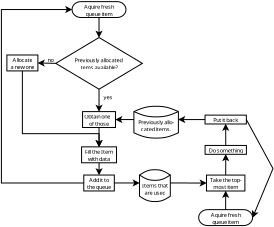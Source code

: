 <?xml version="1.0" encoding="UTF-8"?>
<dia:diagram xmlns:dia="http://www.lysator.liu.se/~alla/dia/">
  <dia:layer name="Background" visible="true" active="true">
    <dia:object type="Flowchart - Box" version="0" id="O0">
      <dia:attribute name="obj_pos">
        <dia:point val="1.716,5.905"/>
      </dia:attribute>
      <dia:attribute name="obj_bb">
        <dia:rectangle val="1.701,5.89;3.378,6.716"/>
      </dia:attribute>
      <dia:attribute name="elem_corner">
        <dia:point val="1.716,5.905"/>
      </dia:attribute>
      <dia:attribute name="elem_width">
        <dia:real val="1.647"/>
      </dia:attribute>
      <dia:attribute name="elem_height">
        <dia:real val="0.796"/>
      </dia:attribute>
      <dia:attribute name="border_width">
        <dia:real val="0.03"/>
      </dia:attribute>
      <dia:attribute name="show_background">
        <dia:boolean val="true"/>
      </dia:attribute>
      <dia:attribute name="padding">
        <dia:real val="0.03"/>
      </dia:attribute>
      <dia:attribute name="text">
        <dia:composite type="text">
          <dia:attribute name="string">
            <dia:string>#Obtain one
of those#</dia:string>
          </dia:attribute>
          <dia:attribute name="font">
            <dia:font family="sans" style="0" name="Helvetica"/>
          </dia:attribute>
          <dia:attribute name="height">
            <dia:real val="0.353"/>
          </dia:attribute>
          <dia:attribute name="pos">
            <dia:point val="2.539,6.213"/>
          </dia:attribute>
          <dia:attribute name="color">
            <dia:color val="#000000"/>
          </dia:attribute>
          <dia:attribute name="alignment">
            <dia:enum val="1"/>
          </dia:attribute>
        </dia:composite>
      </dia:attribute>
    </dia:object>
    <dia:object type="Flowchart - Terminal" version="1" id="O1">
      <dia:attribute name="obj_pos">
        <dia:point val="1.191,0.405"/>
      </dia:attribute>
      <dia:attribute name="obj_bb">
        <dia:rectangle val="1.176,0.39;3.902,1.215"/>
      </dia:attribute>
      <dia:attribute name="meta">
        <dia:composite type="dict"/>
      </dia:attribute>
      <dia:attribute name="elem_corner">
        <dia:point val="1.191,0.405"/>
      </dia:attribute>
      <dia:attribute name="elem_width">
        <dia:real val="2.696"/>
      </dia:attribute>
      <dia:attribute name="elem_height">
        <dia:real val="0.796"/>
      </dia:attribute>
      <dia:attribute name="line_width">
        <dia:real val="0.03"/>
      </dia:attribute>
      <dia:attribute name="line_colour">
        <dia:color val="#000000"/>
      </dia:attribute>
      <dia:attribute name="fill_colour">
        <dia:color val="#ffffff"/>
      </dia:attribute>
      <dia:attribute name="show_background">
        <dia:boolean val="true"/>
      </dia:attribute>
      <dia:attribute name="line_style">
        <dia:enum val="0"/>
        <dia:real val="1"/>
      </dia:attribute>
      <dia:attribute name="padding">
        <dia:real val="0.03"/>
      </dia:attribute>
      <dia:attribute name="text">
        <dia:composite type="text">
          <dia:attribute name="string">
            <dia:string>#Aquire fresh
queue item#</dia:string>
          </dia:attribute>
          <dia:attribute name="font">
            <dia:font family="sans" style="0" name="Helvetica"/>
          </dia:attribute>
          <dia:attribute name="height">
            <dia:real val="0.353"/>
          </dia:attribute>
          <dia:attribute name="pos">
            <dia:point val="2.539,0.714"/>
          </dia:attribute>
          <dia:attribute name="color">
            <dia:color val="#000000"/>
          </dia:attribute>
          <dia:attribute name="alignment">
            <dia:enum val="1"/>
          </dia:attribute>
        </dia:composite>
      </dia:attribute>
      <dia:attribute name="flip_horizontal">
        <dia:boolean val="false"/>
      </dia:attribute>
      <dia:attribute name="flip_vertical">
        <dia:boolean val="false"/>
      </dia:attribute>
      <dia:attribute name="subscale">
        <dia:real val="1"/>
      </dia:attribute>
    </dia:object>
    <dia:object type="Flowchart - Diamond" version="0" id="O2">
      <dia:attribute name="obj_pos">
        <dia:point val="0.374,2.201"/>
      </dia:attribute>
      <dia:attribute name="obj_bb">
        <dia:rectangle val="0.359,2.186;4.72,4.799"/>
      </dia:attribute>
      <dia:attribute name="elem_corner">
        <dia:point val="0.374,2.201"/>
      </dia:attribute>
      <dia:attribute name="elem_width">
        <dia:real val="4.331"/>
      </dia:attribute>
      <dia:attribute name="elem_height">
        <dia:real val="2.584"/>
      </dia:attribute>
      <dia:attribute name="border_width">
        <dia:real val="0.03"/>
      </dia:attribute>
      <dia:attribute name="show_background">
        <dia:boolean val="true"/>
      </dia:attribute>
      <dia:attribute name="padding">
        <dia:real val="0.03"/>
      </dia:attribute>
      <dia:attribute name="text">
        <dia:composite type="text">
          <dia:attribute name="string">
            <dia:string>#Previously allocated 
tems available?#</dia:string>
          </dia:attribute>
          <dia:attribute name="font">
            <dia:font family="sans" style="0" name="Helvetica"/>
          </dia:attribute>
          <dia:attribute name="height">
            <dia:real val="0.353"/>
          </dia:attribute>
          <dia:attribute name="pos">
            <dia:point val="2.539,3.402"/>
          </dia:attribute>
          <dia:attribute name="color">
            <dia:color val="#000000"/>
          </dia:attribute>
          <dia:attribute name="alignment">
            <dia:enum val="1"/>
          </dia:attribute>
        </dia:composite>
      </dia:attribute>
    </dia:object>
    <dia:object type="Flowchart - Box" version="0" id="O3">
      <dia:attribute name="obj_pos">
        <dia:point val="-2.068,3.075"/>
      </dia:attribute>
      <dia:attribute name="obj_bb">
        <dia:rectangle val="-2.083,3.06;-0.503,3.885"/>
      </dia:attribute>
      <dia:attribute name="elem_corner">
        <dia:point val="-2.068,3.075"/>
      </dia:attribute>
      <dia:attribute name="elem_width">
        <dia:real val="1.55"/>
      </dia:attribute>
      <dia:attribute name="elem_height">
        <dia:real val="0.796"/>
      </dia:attribute>
      <dia:attribute name="border_width">
        <dia:real val="0.03"/>
      </dia:attribute>
      <dia:attribute name="show_background">
        <dia:boolean val="true"/>
      </dia:attribute>
      <dia:attribute name="padding">
        <dia:real val="0.03"/>
      </dia:attribute>
      <dia:attribute name="text">
        <dia:composite type="text">
          <dia:attribute name="string">
            <dia:string>#Allocate
a new one#</dia:string>
          </dia:attribute>
          <dia:attribute name="font">
            <dia:font family="sans" style="0" name="Helvetica"/>
          </dia:attribute>
          <dia:attribute name="height">
            <dia:real val="0.353"/>
          </dia:attribute>
          <dia:attribute name="pos">
            <dia:point val="-1.293,3.382"/>
          </dia:attribute>
          <dia:attribute name="color">
            <dia:color val="#000000"/>
          </dia:attribute>
          <dia:attribute name="alignment">
            <dia:enum val="1"/>
          </dia:attribute>
        </dia:composite>
      </dia:attribute>
    </dia:object>
    <dia:object type="Standard - Line" version="0" id="O4">
      <dia:attribute name="obj_pos">
        <dia:point val="2.539,1.2"/>
      </dia:attribute>
      <dia:attribute name="obj_bb">
        <dia:rectangle val="2.37,1.18;2.709,2.245"/>
      </dia:attribute>
      <dia:attribute name="conn_endpoints">
        <dia:point val="2.539,1.2"/>
        <dia:point val="2.539,2.201"/>
      </dia:attribute>
      <dia:attribute name="numcp">
        <dia:int val="1"/>
      </dia:attribute>
      <dia:attribute name="line_width">
        <dia:real val="0.04"/>
      </dia:attribute>
      <dia:attribute name="end_arrow">
        <dia:enum val="22"/>
      </dia:attribute>
      <dia:attribute name="end_arrow_length">
        <dia:real val="0.25"/>
      </dia:attribute>
      <dia:attribute name="end_arrow_width">
        <dia:real val="0.25"/>
      </dia:attribute>
      <dia:connections>
        <dia:connection handle="0" to="O1" connection="14"/>
        <dia:connection handle="1" to="O2" connection="0"/>
      </dia:connections>
    </dia:object>
    <dia:object type="Standard - Line" version="0" id="O5">
      <dia:attribute name="obj_pos">
        <dia:point val="2.539,4.784"/>
      </dia:attribute>
      <dia:attribute name="obj_bb">
        <dia:rectangle val="2.37,4.764;2.709,5.95"/>
      </dia:attribute>
      <dia:attribute name="conn_endpoints">
        <dia:point val="2.539,4.784"/>
        <dia:point val="2.539,5.905"/>
      </dia:attribute>
      <dia:attribute name="numcp">
        <dia:int val="1"/>
      </dia:attribute>
      <dia:attribute name="line_width">
        <dia:real val="0.04"/>
      </dia:attribute>
      <dia:attribute name="end_arrow">
        <dia:enum val="22"/>
      </dia:attribute>
      <dia:attribute name="end_arrow_length">
        <dia:real val="0.25"/>
      </dia:attribute>
      <dia:attribute name="end_arrow_width">
        <dia:real val="0.25"/>
      </dia:attribute>
      <dia:connections>
        <dia:connection handle="0" to="O2" connection="8"/>
        <dia:connection handle="1" to="O0" connection="2"/>
      </dia:connections>
    </dia:object>
    <dia:object type="Standard - Line" version="0" id="O6">
      <dia:attribute name="obj_pos">
        <dia:point val="0.374,3.493"/>
      </dia:attribute>
      <dia:attribute name="obj_bb">
        <dia:rectangle val="-0.563,3.31;0.394,3.649"/>
      </dia:attribute>
      <dia:attribute name="conn_endpoints">
        <dia:point val="0.374,3.493"/>
        <dia:point val="-0.518,3.473"/>
      </dia:attribute>
      <dia:attribute name="numcp">
        <dia:int val="1"/>
      </dia:attribute>
      <dia:attribute name="line_width">
        <dia:real val="0.04"/>
      </dia:attribute>
      <dia:attribute name="end_arrow">
        <dia:enum val="22"/>
      </dia:attribute>
      <dia:attribute name="end_arrow_length">
        <dia:real val="0.25"/>
      </dia:attribute>
      <dia:attribute name="end_arrow_width">
        <dia:real val="0.25"/>
      </dia:attribute>
      <dia:connections>
        <dia:connection handle="0" to="O2" connection="12"/>
        <dia:connection handle="1" to="O3" connection="8"/>
      </dia:connections>
    </dia:object>
    <dia:object type="Flowchart - Box" version="0" id="O7">
      <dia:attribute name="obj_pos">
        <dia:point val="1.667,7.668"/>
      </dia:attribute>
      <dia:attribute name="obj_bb">
        <dia:rectangle val="1.652,7.653;3.43,8.479"/>
      </dia:attribute>
      <dia:attribute name="elem_corner">
        <dia:point val="1.667,7.668"/>
      </dia:attribute>
      <dia:attribute name="elem_width">
        <dia:real val="1.747"/>
      </dia:attribute>
      <dia:attribute name="elem_height">
        <dia:real val="0.796"/>
      </dia:attribute>
      <dia:attribute name="border_width">
        <dia:real val="0.03"/>
      </dia:attribute>
      <dia:attribute name="show_background">
        <dia:boolean val="true"/>
      </dia:attribute>
      <dia:attribute name="padding">
        <dia:real val="0.03"/>
      </dia:attribute>
      <dia:attribute name="text">
        <dia:composite type="text">
          <dia:attribute name="string">
            <dia:string>#Fill the Item
with data#</dia:string>
          </dia:attribute>
          <dia:attribute name="font">
            <dia:font family="sans" style="0" name="Helvetica"/>
          </dia:attribute>
          <dia:attribute name="height">
            <dia:real val="0.353"/>
          </dia:attribute>
          <dia:attribute name="pos">
            <dia:point val="2.541,7.976"/>
          </dia:attribute>
          <dia:attribute name="color">
            <dia:color val="#000000"/>
          </dia:attribute>
          <dia:attribute name="alignment">
            <dia:enum val="1"/>
          </dia:attribute>
        </dia:composite>
      </dia:attribute>
    </dia:object>
    <dia:object type="Standard - Line" version="0" id="O8">
      <dia:attribute name="obj_pos">
        <dia:point val="2.539,6.701"/>
      </dia:attribute>
      <dia:attribute name="obj_bb">
        <dia:rectangle val="2.371,6.681;2.71,7.713"/>
      </dia:attribute>
      <dia:attribute name="conn_endpoints">
        <dia:point val="2.539,6.701"/>
        <dia:point val="2.541,7.668"/>
      </dia:attribute>
      <dia:attribute name="numcp">
        <dia:int val="1"/>
      </dia:attribute>
      <dia:attribute name="line_width">
        <dia:real val="0.04"/>
      </dia:attribute>
      <dia:attribute name="end_arrow">
        <dia:enum val="22"/>
      </dia:attribute>
      <dia:attribute name="end_arrow_length">
        <dia:real val="0.25"/>
      </dia:attribute>
      <dia:attribute name="end_arrow_width">
        <dia:real val="0.25"/>
      </dia:attribute>
      <dia:connections>
        <dia:connection handle="0" to="O0" connection="13"/>
        <dia:connection handle="1" to="O7" connection="2"/>
      </dia:connections>
    </dia:object>
    <dia:object type="Standard - ZigZagLine" version="1" id="O9">
      <dia:attribute name="obj_pos">
        <dia:point val="-1.293,3.87"/>
      </dia:attribute>
      <dia:attribute name="obj_bb">
        <dia:rectangle val="-1.313,3.85;2.711,7.713"/>
      </dia:attribute>
      <dia:attribute name="orth_points">
        <dia:point val="-1.293,3.87"/>
        <dia:point val="-1.293,7.008"/>
        <dia:point val="2.541,7.008"/>
        <dia:point val="2.541,7.668"/>
      </dia:attribute>
      <dia:attribute name="orth_orient">
        <dia:enum val="1"/>
        <dia:enum val="0"/>
        <dia:enum val="1"/>
      </dia:attribute>
      <dia:attribute name="autorouting">
        <dia:boolean val="false"/>
      </dia:attribute>
      <dia:attribute name="line_width">
        <dia:real val="0.04"/>
      </dia:attribute>
      <dia:attribute name="end_arrow">
        <dia:enum val="22"/>
      </dia:attribute>
      <dia:attribute name="end_arrow_length">
        <dia:real val="0.25"/>
      </dia:attribute>
      <dia:attribute name="end_arrow_width">
        <dia:real val="0.25"/>
      </dia:attribute>
      <dia:connections>
        <dia:connection handle="0" to="O3" connection="13"/>
        <dia:connection handle="1" to="O7" connection="2"/>
      </dia:connections>
    </dia:object>
    <dia:object type="Flowchart - Box" version="0" id="O10">
      <dia:attribute name="obj_pos">
        <dia:point val="1.777,9.077"/>
      </dia:attribute>
      <dia:attribute name="obj_bb">
        <dia:rectangle val="1.762,9.062;3.319,9.887"/>
      </dia:attribute>
      <dia:attribute name="elem_corner">
        <dia:point val="1.777,9.077"/>
      </dia:attribute>
      <dia:attribute name="elem_width">
        <dia:real val="1.527"/>
      </dia:attribute>
      <dia:attribute name="elem_height">
        <dia:real val="0.796"/>
      </dia:attribute>
      <dia:attribute name="border_width">
        <dia:real val="0.03"/>
      </dia:attribute>
      <dia:attribute name="show_background">
        <dia:boolean val="true"/>
      </dia:attribute>
      <dia:attribute name="padding">
        <dia:real val="0.03"/>
      </dia:attribute>
      <dia:attribute name="text">
        <dia:composite type="text">
          <dia:attribute name="string">
            <dia:string>#Add it to
the queue#</dia:string>
          </dia:attribute>
          <dia:attribute name="font">
            <dia:font family="sans" style="0" name="Helvetica"/>
          </dia:attribute>
          <dia:attribute name="height">
            <dia:real val="0.353"/>
          </dia:attribute>
          <dia:attribute name="pos">
            <dia:point val="2.541,9.384"/>
          </dia:attribute>
          <dia:attribute name="color">
            <dia:color val="#000000"/>
          </dia:attribute>
          <dia:attribute name="alignment">
            <dia:enum val="1"/>
          </dia:attribute>
        </dia:composite>
      </dia:attribute>
    </dia:object>
    <dia:object type="Flowchart - Box" version="0" id="O11">
      <dia:attribute name="obj_pos">
        <dia:point val="7.913,9.079"/>
      </dia:attribute>
      <dia:attribute name="obj_bb">
        <dia:rectangle val="7.898,9.064;9.848,9.889"/>
      </dia:attribute>
      <dia:attribute name="elem_corner">
        <dia:point val="7.913,9.079"/>
      </dia:attribute>
      <dia:attribute name="elem_width">
        <dia:real val="1.92"/>
      </dia:attribute>
      <dia:attribute name="elem_height">
        <dia:real val="0.796"/>
      </dia:attribute>
      <dia:attribute name="border_width">
        <dia:real val="0.03"/>
      </dia:attribute>
      <dia:attribute name="show_background">
        <dia:boolean val="true"/>
      </dia:attribute>
      <dia:attribute name="padding">
        <dia:real val="0.03"/>
      </dia:attribute>
      <dia:attribute name="text">
        <dia:composite type="text">
          <dia:attribute name="string">
            <dia:string>#Take the top-
most item#</dia:string>
          </dia:attribute>
          <dia:attribute name="font">
            <dia:font family="sans" style="0" name="Helvetica"/>
          </dia:attribute>
          <dia:attribute name="height">
            <dia:real val="0.353"/>
          </dia:attribute>
          <dia:attribute name="pos">
            <dia:point val="8.873,9.386"/>
          </dia:attribute>
          <dia:attribute name="color">
            <dia:color val="#000000"/>
          </dia:attribute>
          <dia:attribute name="alignment">
            <dia:enum val="1"/>
          </dia:attribute>
        </dia:composite>
      </dia:attribute>
    </dia:object>
    <dia:object type="Flowchart - Box" version="0" id="O12">
      <dia:attribute name="obj_pos">
        <dia:point val="7.843,7.597"/>
      </dia:attribute>
      <dia:attribute name="obj_bb">
        <dia:rectangle val="7.828,7.582;9.923,8.055"/>
      </dia:attribute>
      <dia:attribute name="elem_corner">
        <dia:point val="7.843,7.597"/>
      </dia:attribute>
      <dia:attribute name="elem_width">
        <dia:real val="2.065"/>
      </dia:attribute>
      <dia:attribute name="elem_height">
        <dia:real val="0.443"/>
      </dia:attribute>
      <dia:attribute name="border_width">
        <dia:real val="0.03"/>
      </dia:attribute>
      <dia:attribute name="show_background">
        <dia:boolean val="true"/>
      </dia:attribute>
      <dia:attribute name="padding">
        <dia:real val="0.03"/>
      </dia:attribute>
      <dia:attribute name="text">
        <dia:composite type="text">
          <dia:attribute name="string">
            <dia:string>#Do something#</dia:string>
          </dia:attribute>
          <dia:attribute name="font">
            <dia:font family="sans" style="0" name="Helvetica"/>
          </dia:attribute>
          <dia:attribute name="height">
            <dia:real val="0.353"/>
          </dia:attribute>
          <dia:attribute name="pos">
            <dia:point val="8.875,7.905"/>
          </dia:attribute>
          <dia:attribute name="color">
            <dia:color val="#000000"/>
          </dia:attribute>
          <dia:attribute name="alignment">
            <dia:enum val="1"/>
          </dia:attribute>
        </dia:composite>
      </dia:attribute>
    </dia:object>
    <dia:object type="Flowchart - Box" version="0" id="O13">
      <dia:attribute name="obj_pos">
        <dia:point val="7.84,6.081"/>
      </dia:attribute>
      <dia:attribute name="obj_bb">
        <dia:rectangle val="7.825,6.066;9.92,6.539"/>
      </dia:attribute>
      <dia:attribute name="elem_corner">
        <dia:point val="7.84,6.081"/>
      </dia:attribute>
      <dia:attribute name="elem_width">
        <dia:real val="2.065"/>
      </dia:attribute>
      <dia:attribute name="elem_height">
        <dia:real val="0.443"/>
      </dia:attribute>
      <dia:attribute name="border_width">
        <dia:real val="0.03"/>
      </dia:attribute>
      <dia:attribute name="show_background">
        <dia:boolean val="true"/>
      </dia:attribute>
      <dia:attribute name="padding">
        <dia:real val="0.03"/>
      </dia:attribute>
      <dia:attribute name="text">
        <dia:composite type="text">
          <dia:attribute name="string">
            <dia:string>#Put it back#</dia:string>
          </dia:attribute>
          <dia:attribute name="font">
            <dia:font family="sans" style="0" name="Helvetica"/>
          </dia:attribute>
          <dia:attribute name="height">
            <dia:real val="0.353"/>
          </dia:attribute>
          <dia:attribute name="pos">
            <dia:point val="8.873,6.389"/>
          </dia:attribute>
          <dia:attribute name="color">
            <dia:color val="#000000"/>
          </dia:attribute>
          <dia:attribute name="alignment">
            <dia:enum val="1"/>
          </dia:attribute>
        </dia:composite>
      </dia:attribute>
    </dia:object>
    <dia:object type="Flowchart - Magnetic Disk" version="1" id="O14">
      <dia:attribute name="obj_pos">
        <dia:point val="4.283,5.639"/>
      </dia:attribute>
      <dia:attribute name="obj_bb">
        <dia:rectangle val="4.268,5.624;6.523,7.245"/>
      </dia:attribute>
      <dia:attribute name="meta">
        <dia:composite type="dict"/>
      </dia:attribute>
      <dia:attribute name="elem_corner">
        <dia:point val="4.283,5.639"/>
      </dia:attribute>
      <dia:attribute name="elem_width">
        <dia:real val="2.225"/>
      </dia:attribute>
      <dia:attribute name="elem_height">
        <dia:real val="1.591"/>
      </dia:attribute>
      <dia:attribute name="line_width">
        <dia:real val="0.03"/>
      </dia:attribute>
      <dia:attribute name="line_colour">
        <dia:color val="#000000"/>
      </dia:attribute>
      <dia:attribute name="fill_colour">
        <dia:color val="#ffffff"/>
      </dia:attribute>
      <dia:attribute name="show_background">
        <dia:boolean val="true"/>
      </dia:attribute>
      <dia:attribute name="line_style">
        <dia:enum val="0"/>
        <dia:real val="1"/>
      </dia:attribute>
      <dia:attribute name="padding">
        <dia:real val="0.03"/>
      </dia:attribute>
      <dia:attribute name="text">
        <dia:composite type="text">
          <dia:attribute name="string">
            <dia:string>#Previously allo-
cated items.#</dia:string>
          </dia:attribute>
          <dia:attribute name="font">
            <dia:font family="sans" style="0" name="Helvetica"/>
          </dia:attribute>
          <dia:attribute name="height">
            <dia:real val="0.353"/>
          </dia:attribute>
          <dia:attribute name="pos">
            <dia:point val="5.395,6.479"/>
          </dia:attribute>
          <dia:attribute name="color">
            <dia:color val="#000000"/>
          </dia:attribute>
          <dia:attribute name="alignment">
            <dia:enum val="1"/>
          </dia:attribute>
        </dia:composite>
      </dia:attribute>
      <dia:attribute name="flip_horizontal">
        <dia:boolean val="false"/>
      </dia:attribute>
      <dia:attribute name="flip_vertical">
        <dia:boolean val="false"/>
      </dia:attribute>
      <dia:attribute name="subscale">
        <dia:real val="1"/>
      </dia:attribute>
    </dia:object>
    <dia:object type="Flowchart - Magnetic Disk" version="1" id="O15">
      <dia:attribute name="obj_pos">
        <dia:point val="4.563,8.811"/>
      </dia:attribute>
      <dia:attribute name="obj_bb">
        <dia:rectangle val="4.548,8.796;6.118,10.417"/>
      </dia:attribute>
      <dia:attribute name="meta">
        <dia:composite type="dict"/>
      </dia:attribute>
      <dia:attribute name="elem_corner">
        <dia:point val="4.563,8.811"/>
      </dia:attribute>
      <dia:attribute name="elem_width">
        <dia:real val="1.54"/>
      </dia:attribute>
      <dia:attribute name="elem_height">
        <dia:real val="1.591"/>
      </dia:attribute>
      <dia:attribute name="line_width">
        <dia:real val="0.03"/>
      </dia:attribute>
      <dia:attribute name="line_colour">
        <dia:color val="#000000"/>
      </dia:attribute>
      <dia:attribute name="fill_colour">
        <dia:color val="#ffffff"/>
      </dia:attribute>
      <dia:attribute name="show_background">
        <dia:boolean val="true"/>
      </dia:attribute>
      <dia:attribute name="line_style">
        <dia:enum val="0"/>
        <dia:real val="1"/>
      </dia:attribute>
      <dia:attribute name="padding">
        <dia:real val="0.03"/>
      </dia:attribute>
      <dia:attribute name="text">
        <dia:composite type="text">
          <dia:attribute name="string">
            <dia:string>#Items that
are used#</dia:string>
          </dia:attribute>
          <dia:attribute name="font">
            <dia:font family="sans" style="0" name="Helvetica"/>
          </dia:attribute>
          <dia:attribute name="height">
            <dia:real val="0.353"/>
          </dia:attribute>
          <dia:attribute name="pos">
            <dia:point val="5.333,9.651"/>
          </dia:attribute>
          <dia:attribute name="color">
            <dia:color val="#000000"/>
          </dia:attribute>
          <dia:attribute name="alignment">
            <dia:enum val="1"/>
          </dia:attribute>
        </dia:composite>
      </dia:attribute>
      <dia:attribute name="flip_horizontal">
        <dia:boolean val="false"/>
      </dia:attribute>
      <dia:attribute name="flip_vertical">
        <dia:boolean val="false"/>
      </dia:attribute>
      <dia:attribute name="subscale">
        <dia:real val="1"/>
      </dia:attribute>
    </dia:object>
    <dia:object type="Standard - Line" version="0" id="O16">
      <dia:attribute name="obj_pos">
        <dia:point val="4.283,6.302"/>
      </dia:attribute>
      <dia:attribute name="obj_bb">
        <dia:rectangle val="3.319,6.133;4.303,6.472"/>
      </dia:attribute>
      <dia:attribute name="conn_endpoints">
        <dia:point val="4.283,6.302"/>
        <dia:point val="3.363,6.303"/>
      </dia:attribute>
      <dia:attribute name="numcp">
        <dia:int val="1"/>
      </dia:attribute>
      <dia:attribute name="line_width">
        <dia:real val="0.04"/>
      </dia:attribute>
      <dia:attribute name="end_arrow">
        <dia:enum val="22"/>
      </dia:attribute>
      <dia:attribute name="end_arrow_length">
        <dia:real val="0.25"/>
      </dia:attribute>
      <dia:attribute name="end_arrow_width">
        <dia:real val="0.25"/>
      </dia:attribute>
      <dia:connections>
        <dia:connection handle="0" to="O14" connection="7"/>
        <dia:connection handle="1" to="O0" connection="8"/>
      </dia:connections>
    </dia:object>
    <dia:object type="Standard - Line" version="0" id="O17">
      <dia:attribute name="obj_pos">
        <dia:point val="3.304,9.475"/>
      </dia:attribute>
      <dia:attribute name="obj_bb">
        <dia:rectangle val="3.284,9.304;4.608,9.644"/>
      </dia:attribute>
      <dia:attribute name="conn_endpoints">
        <dia:point val="3.304,9.475"/>
        <dia:point val="4.563,9.474"/>
      </dia:attribute>
      <dia:attribute name="numcp">
        <dia:int val="1"/>
      </dia:attribute>
      <dia:attribute name="line_width">
        <dia:real val="0.04"/>
      </dia:attribute>
      <dia:attribute name="end_arrow">
        <dia:enum val="22"/>
      </dia:attribute>
      <dia:attribute name="end_arrow_length">
        <dia:real val="0.25"/>
      </dia:attribute>
      <dia:attribute name="end_arrow_width">
        <dia:real val="0.25"/>
      </dia:attribute>
      <dia:connections>
        <dia:connection handle="0" to="O10" connection="8"/>
        <dia:connection handle="1" to="O15" connection="7"/>
      </dia:connections>
    </dia:object>
    <dia:object type="Standard - Line" version="0" id="O18">
      <dia:attribute name="obj_pos">
        <dia:point val="8.873,9.079"/>
      </dia:attribute>
      <dia:attribute name="obj_bb">
        <dia:rectangle val="8.705,7.995;9.044,9.099"/>
      </dia:attribute>
      <dia:attribute name="conn_endpoints">
        <dia:point val="8.873,9.079"/>
        <dia:point val="8.875,8.04"/>
      </dia:attribute>
      <dia:attribute name="numcp">
        <dia:int val="1"/>
      </dia:attribute>
      <dia:attribute name="line_width">
        <dia:real val="0.04"/>
      </dia:attribute>
      <dia:attribute name="end_arrow">
        <dia:enum val="22"/>
      </dia:attribute>
      <dia:attribute name="end_arrow_length">
        <dia:real val="0.25"/>
      </dia:attribute>
      <dia:attribute name="end_arrow_width">
        <dia:real val="0.25"/>
      </dia:attribute>
      <dia:connections>
        <dia:connection handle="0" to="O11" connection="2"/>
        <dia:connection handle="1" to="O12" connection="13"/>
      </dia:connections>
    </dia:object>
    <dia:object type="Standard - Line" version="0" id="O19">
      <dia:attribute name="obj_pos">
        <dia:point val="8.875,7.597"/>
      </dia:attribute>
      <dia:attribute name="obj_bb">
        <dia:rectangle val="8.704,6.479;9.043,7.617"/>
      </dia:attribute>
      <dia:attribute name="conn_endpoints">
        <dia:point val="8.875,7.597"/>
        <dia:point val="8.873,6.524"/>
      </dia:attribute>
      <dia:attribute name="numcp">
        <dia:int val="1"/>
      </dia:attribute>
      <dia:attribute name="line_width">
        <dia:real val="0.04"/>
      </dia:attribute>
      <dia:attribute name="end_arrow">
        <dia:enum val="22"/>
      </dia:attribute>
      <dia:attribute name="end_arrow_length">
        <dia:real val="0.25"/>
      </dia:attribute>
      <dia:attribute name="end_arrow_width">
        <dia:real val="0.25"/>
      </dia:attribute>
      <dia:connections>
        <dia:connection handle="0" to="O12" connection="2"/>
        <dia:connection handle="1" to="O13" connection="13"/>
      </dia:connections>
    </dia:object>
    <dia:object type="Standard - Line" version="0" id="O20">
      <dia:attribute name="obj_pos">
        <dia:point val="6.103,9.474"/>
      </dia:attribute>
      <dia:attribute name="obj_bb">
        <dia:rectangle val="6.083,9.306;7.957,9.646"/>
      </dia:attribute>
      <dia:attribute name="conn_endpoints">
        <dia:point val="6.103,9.474"/>
        <dia:point val="7.913,9.476"/>
      </dia:attribute>
      <dia:attribute name="numcp">
        <dia:int val="1"/>
      </dia:attribute>
      <dia:attribute name="line_width">
        <dia:real val="0.04"/>
      </dia:attribute>
      <dia:attribute name="end_arrow">
        <dia:enum val="22"/>
      </dia:attribute>
      <dia:attribute name="end_arrow_length">
        <dia:real val="0.25"/>
      </dia:attribute>
      <dia:attribute name="end_arrow_width">
        <dia:real val="0.25"/>
      </dia:attribute>
      <dia:connections>
        <dia:connection handle="0" to="O15" connection="10"/>
        <dia:connection handle="1" to="O11" connection="7"/>
      </dia:connections>
    </dia:object>
    <dia:object type="Standard - Line" version="0" id="O21">
      <dia:attribute name="obj_pos">
        <dia:point val="7.84,6.303"/>
      </dia:attribute>
      <dia:attribute name="obj_bb">
        <dia:rectangle val="6.463,6.132;7.86,6.472"/>
      </dia:attribute>
      <dia:attribute name="conn_endpoints">
        <dia:point val="7.84,6.303"/>
        <dia:point val="6.508,6.302"/>
      </dia:attribute>
      <dia:attribute name="numcp">
        <dia:int val="1"/>
      </dia:attribute>
      <dia:attribute name="line_width">
        <dia:real val="0.04"/>
      </dia:attribute>
      <dia:attribute name="end_arrow">
        <dia:enum val="22"/>
      </dia:attribute>
      <dia:attribute name="end_arrow_length">
        <dia:real val="0.25"/>
      </dia:attribute>
      <dia:attribute name="end_arrow_width">
        <dia:real val="0.25"/>
      </dia:attribute>
      <dia:connections>
        <dia:connection handle="0" to="O13" connection="7"/>
        <dia:connection handle="1" to="O14" connection="10"/>
      </dia:connections>
    </dia:object>
    <dia:object type="Standard - ZigZagLine" version="1" id="O22">
      <dia:attribute name="obj_pos">
        <dia:point val="1.777,9.475"/>
      </dia:attribute>
      <dia:attribute name="obj_bb">
        <dia:rectangle val="-2.362,0.633;1.797,9.495"/>
      </dia:attribute>
      <dia:attribute name="orth_points">
        <dia:point val="1.777,9.475"/>
        <dia:point val="-2.342,9.475"/>
        <dia:point val="-2.342,0.802"/>
        <dia:point val="1.191,0.802"/>
      </dia:attribute>
      <dia:attribute name="orth_orient">
        <dia:enum val="0"/>
        <dia:enum val="1"/>
        <dia:enum val="0"/>
      </dia:attribute>
      <dia:attribute name="autorouting">
        <dia:boolean val="false"/>
      </dia:attribute>
      <dia:attribute name="line_width">
        <dia:real val="0.04"/>
      </dia:attribute>
      <dia:attribute name="end_arrow">
        <dia:enum val="22"/>
      </dia:attribute>
      <dia:attribute name="end_arrow_length">
        <dia:real val="0.25"/>
      </dia:attribute>
      <dia:attribute name="end_arrow_width">
        <dia:real val="0.25"/>
      </dia:attribute>
      <dia:connections>
        <dia:connection handle="0" to="O10" connection="7"/>
        <dia:connection handle="1" to="O1" connection="6"/>
      </dia:connections>
    </dia:object>
    <dia:object type="Flowchart - Terminal" version="1" id="O23">
      <dia:attribute name="obj_pos">
        <dia:point val="7.521,10.807"/>
      </dia:attribute>
      <dia:attribute name="obj_bb">
        <dia:rectangle val="7.506,10.792;10.232,11.617"/>
      </dia:attribute>
      <dia:attribute name="meta">
        <dia:composite type="dict"/>
      </dia:attribute>
      <dia:attribute name="elem_corner">
        <dia:point val="7.521,10.807"/>
      </dia:attribute>
      <dia:attribute name="elem_width">
        <dia:real val="2.696"/>
      </dia:attribute>
      <dia:attribute name="elem_height">
        <dia:real val="0.796"/>
      </dia:attribute>
      <dia:attribute name="line_width">
        <dia:real val="0.03"/>
      </dia:attribute>
      <dia:attribute name="line_colour">
        <dia:color val="#000000"/>
      </dia:attribute>
      <dia:attribute name="fill_colour">
        <dia:color val="#ffffff"/>
      </dia:attribute>
      <dia:attribute name="show_background">
        <dia:boolean val="true"/>
      </dia:attribute>
      <dia:attribute name="line_style">
        <dia:enum val="0"/>
        <dia:real val="1"/>
      </dia:attribute>
      <dia:attribute name="padding">
        <dia:real val="0.03"/>
      </dia:attribute>
      <dia:attribute name="text">
        <dia:composite type="text">
          <dia:attribute name="string">
            <dia:string>#Aquire fresh
queue item#</dia:string>
          </dia:attribute>
          <dia:attribute name="font">
            <dia:font family="sans" style="0" name="Helvetica"/>
          </dia:attribute>
          <dia:attribute name="height">
            <dia:real val="0.353"/>
          </dia:attribute>
          <dia:attribute name="pos">
            <dia:point val="8.869,11.116"/>
          </dia:attribute>
          <dia:attribute name="color">
            <dia:color val="#000000"/>
          </dia:attribute>
          <dia:attribute name="alignment">
            <dia:enum val="1"/>
          </dia:attribute>
        </dia:composite>
      </dia:attribute>
      <dia:attribute name="flip_horizontal">
        <dia:boolean val="false"/>
      </dia:attribute>
      <dia:attribute name="flip_vertical">
        <dia:boolean val="false"/>
      </dia:attribute>
      <dia:attribute name="subscale">
        <dia:real val="1"/>
      </dia:attribute>
    </dia:object>
    <dia:object type="Standard - Line" version="0" id="O24">
      <dia:attribute name="obj_pos">
        <dia:point val="8.869,10.807"/>
      </dia:attribute>
      <dia:attribute name="obj_bb">
        <dia:rectangle val="8.702,9.829;9.041,10.827"/>
      </dia:attribute>
      <dia:attribute name="conn_endpoints">
        <dia:point val="8.869,10.807"/>
        <dia:point val="8.873,9.874"/>
      </dia:attribute>
      <dia:attribute name="numcp">
        <dia:int val="1"/>
      </dia:attribute>
      <dia:attribute name="line_width">
        <dia:real val="0.04"/>
      </dia:attribute>
      <dia:attribute name="end_arrow">
        <dia:enum val="22"/>
      </dia:attribute>
      <dia:attribute name="end_arrow_length">
        <dia:real val="0.25"/>
      </dia:attribute>
      <dia:attribute name="end_arrow_width">
        <dia:real val="0.25"/>
      </dia:attribute>
      <dia:connections>
        <dia:connection handle="0" to="O23" connection="2"/>
        <dia:connection handle="1" to="O11" connection="13"/>
      </dia:connections>
    </dia:object>
    <dia:object type="Standard - ZigZagLine" version="1" id="O25">
      <dia:attribute name="obj_pos">
        <dia:point val="9.905,6.303"/>
      </dia:attribute>
      <dia:attribute name="obj_bb">
        <dia:rectangle val="9.885,6.283;11.257,11.374"/>
      </dia:attribute>
      <dia:attribute name="orth_points">
        <dia:point val="9.905,6.303"/>
        <dia:point val="11.237,6.303"/>
        <dia:point val="11.237,11.204"/>
        <dia:point val="10.217,11.204"/>
      </dia:attribute>
      <dia:attribute name="orth_orient">
        <dia:enum val="0"/>
        <dia:enum val="1"/>
        <dia:enum val="0"/>
      </dia:attribute>
      <dia:attribute name="autorouting">
        <dia:boolean val="true"/>
      </dia:attribute>
      <dia:attribute name="line_width">
        <dia:real val="0.04"/>
      </dia:attribute>
      <dia:attribute name="end_arrow">
        <dia:enum val="22"/>
      </dia:attribute>
      <dia:attribute name="end_arrow_length">
        <dia:real val="0.25"/>
      </dia:attribute>
      <dia:attribute name="end_arrow_width">
        <dia:real val="0.25"/>
      </dia:attribute>
      <dia:connections>
        <dia:connection handle="0" to="O13" connection="8"/>
        <dia:connection handle="1" to="O23" connection="10"/>
      </dia:connections>
    </dia:object>
    <dia:object type="Standard - Text" version="1" id="O26">
      <dia:attribute name="obj_pos">
        <dia:point val="2.987,5.182"/>
      </dia:attribute>
      <dia:attribute name="obj_bb">
        <dia:rectangle val="2.744,5.017;3.231,5.347"/>
      </dia:attribute>
      <dia:attribute name="text">
        <dia:composite type="text">
          <dia:attribute name="string">
            <dia:string>#yes#</dia:string>
          </dia:attribute>
          <dia:attribute name="font">
            <dia:font family="sans" style="0" name="Helvetica"/>
          </dia:attribute>
          <dia:attribute name="height">
            <dia:real val="0.353"/>
          </dia:attribute>
          <dia:attribute name="pos">
            <dia:point val="2.987,5.279"/>
          </dia:attribute>
          <dia:attribute name="color">
            <dia:color val="#000000"/>
          </dia:attribute>
          <dia:attribute name="alignment">
            <dia:enum val="1"/>
          </dia:attribute>
        </dia:composite>
      </dia:attribute>
      <dia:attribute name="valign">
        <dia:enum val="2"/>
      </dia:attribute>
    </dia:object>
    <dia:object type="Standard - Text" version="1" id="O27">
      <dia:attribute name="obj_pos">
        <dia:point val="0.115,3.312"/>
      </dia:attribute>
      <dia:attribute name="obj_bb">
        <dia:rectangle val="-0.061,3.147;0.291,3.477"/>
      </dia:attribute>
      <dia:attribute name="text">
        <dia:composite type="text">
          <dia:attribute name="string">
            <dia:string>#no#</dia:string>
          </dia:attribute>
          <dia:attribute name="font">
            <dia:font family="sans" style="0" name="Helvetica"/>
          </dia:attribute>
          <dia:attribute name="height">
            <dia:real val="0.353"/>
          </dia:attribute>
          <dia:attribute name="pos">
            <dia:point val="0.115,3.409"/>
          </dia:attribute>
          <dia:attribute name="color">
            <dia:color val="#000000"/>
          </dia:attribute>
          <dia:attribute name="alignment">
            <dia:enum val="1"/>
          </dia:attribute>
        </dia:composite>
      </dia:attribute>
      <dia:attribute name="valign">
        <dia:enum val="2"/>
      </dia:attribute>
    </dia:object>
    <dia:object type="Standard - Line" version="0" id="O28">
      <dia:attribute name="obj_pos">
        <dia:point val="2.541,8.464"/>
      </dia:attribute>
      <dia:attribute name="obj_bb">
        <dia:rectangle val="2.371,8.444;2.71,9.122"/>
      </dia:attribute>
      <dia:attribute name="conn_endpoints">
        <dia:point val="2.541,8.464"/>
        <dia:point val="2.541,9.077"/>
      </dia:attribute>
      <dia:attribute name="numcp">
        <dia:int val="1"/>
      </dia:attribute>
      <dia:attribute name="line_width">
        <dia:real val="0.04"/>
      </dia:attribute>
      <dia:attribute name="end_arrow">
        <dia:enum val="22"/>
      </dia:attribute>
      <dia:attribute name="end_arrow_length">
        <dia:real val="0.25"/>
      </dia:attribute>
      <dia:attribute name="end_arrow_width">
        <dia:real val="0.25"/>
      </dia:attribute>
      <dia:connections>
        <dia:connection handle="0" to="O7" connection="13"/>
        <dia:connection handle="1" to="O10" connection="2"/>
      </dia:connections>
    </dia:object>
  </dia:layer>
</dia:diagram>
